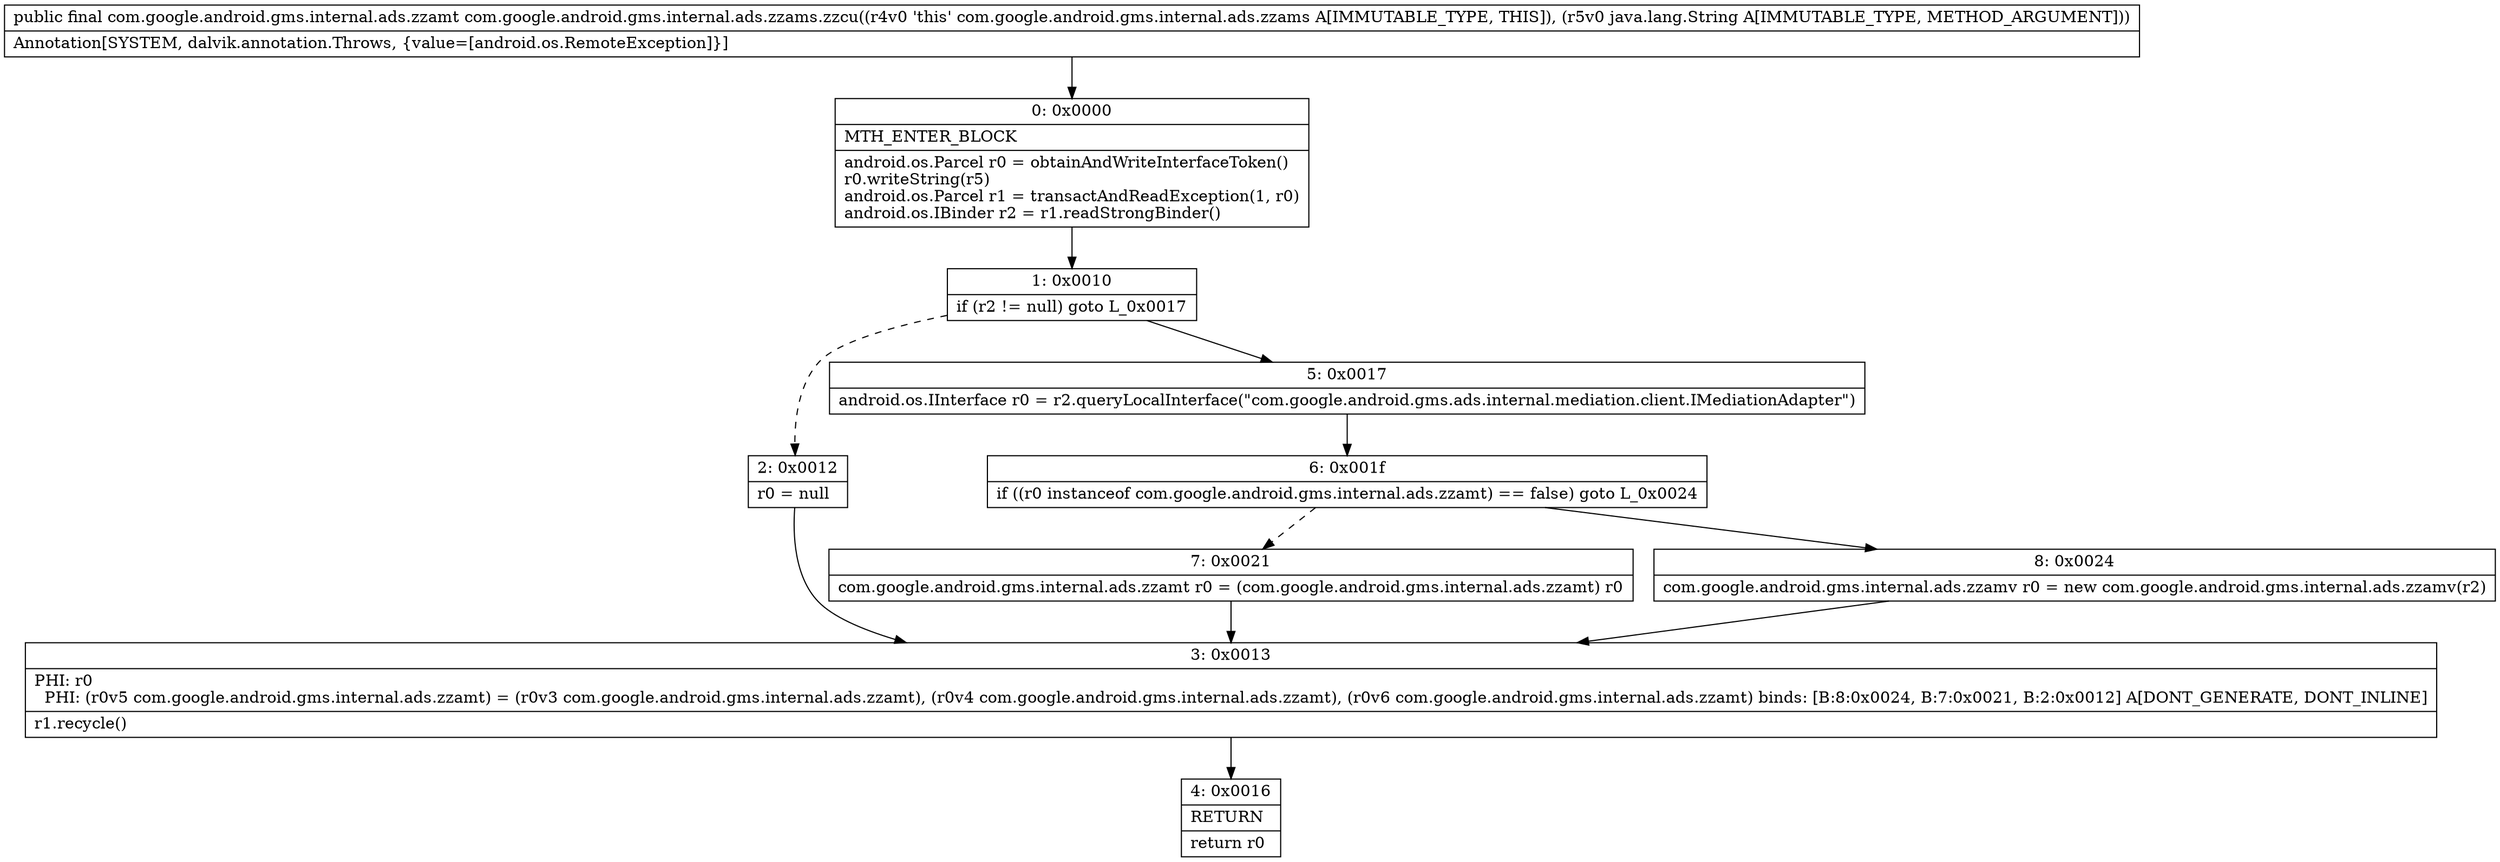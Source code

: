 digraph "CFG forcom.google.android.gms.internal.ads.zzams.zzcu(Ljava\/lang\/String;)Lcom\/google\/android\/gms\/internal\/ads\/zzamt;" {
Node_0 [shape=record,label="{0\:\ 0x0000|MTH_ENTER_BLOCK\l|android.os.Parcel r0 = obtainAndWriteInterfaceToken()\lr0.writeString(r5)\landroid.os.Parcel r1 = transactAndReadException(1, r0)\landroid.os.IBinder r2 = r1.readStrongBinder()\l}"];
Node_1 [shape=record,label="{1\:\ 0x0010|if (r2 != null) goto L_0x0017\l}"];
Node_2 [shape=record,label="{2\:\ 0x0012|r0 = null\l}"];
Node_3 [shape=record,label="{3\:\ 0x0013|PHI: r0 \l  PHI: (r0v5 com.google.android.gms.internal.ads.zzamt) = (r0v3 com.google.android.gms.internal.ads.zzamt), (r0v4 com.google.android.gms.internal.ads.zzamt), (r0v6 com.google.android.gms.internal.ads.zzamt) binds: [B:8:0x0024, B:7:0x0021, B:2:0x0012] A[DONT_GENERATE, DONT_INLINE]\l|r1.recycle()\l}"];
Node_4 [shape=record,label="{4\:\ 0x0016|RETURN\l|return r0\l}"];
Node_5 [shape=record,label="{5\:\ 0x0017|android.os.IInterface r0 = r2.queryLocalInterface(\"com.google.android.gms.ads.internal.mediation.client.IMediationAdapter\")\l}"];
Node_6 [shape=record,label="{6\:\ 0x001f|if ((r0 instanceof com.google.android.gms.internal.ads.zzamt) == false) goto L_0x0024\l}"];
Node_7 [shape=record,label="{7\:\ 0x0021|com.google.android.gms.internal.ads.zzamt r0 = (com.google.android.gms.internal.ads.zzamt) r0\l}"];
Node_8 [shape=record,label="{8\:\ 0x0024|com.google.android.gms.internal.ads.zzamv r0 = new com.google.android.gms.internal.ads.zzamv(r2)\l}"];
MethodNode[shape=record,label="{public final com.google.android.gms.internal.ads.zzamt com.google.android.gms.internal.ads.zzams.zzcu((r4v0 'this' com.google.android.gms.internal.ads.zzams A[IMMUTABLE_TYPE, THIS]), (r5v0 java.lang.String A[IMMUTABLE_TYPE, METHOD_ARGUMENT]))  | Annotation[SYSTEM, dalvik.annotation.Throws, \{value=[android.os.RemoteException]\}]\l}"];
MethodNode -> Node_0;
Node_0 -> Node_1;
Node_1 -> Node_2[style=dashed];
Node_1 -> Node_5;
Node_2 -> Node_3;
Node_3 -> Node_4;
Node_5 -> Node_6;
Node_6 -> Node_7[style=dashed];
Node_6 -> Node_8;
Node_7 -> Node_3;
Node_8 -> Node_3;
}

